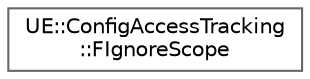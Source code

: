 digraph "Graphical Class Hierarchy"
{
 // INTERACTIVE_SVG=YES
 // LATEX_PDF_SIZE
  bgcolor="transparent";
  edge [fontname=Helvetica,fontsize=10,labelfontname=Helvetica,labelfontsize=10];
  node [fontname=Helvetica,fontsize=10,shape=box,height=0.2,width=0.4];
  rankdir="LR";
  Node0 [id="Node000000",label="UE::ConfigAccessTracking\l::FIgnoreScope",height=0.2,width=0.4,color="grey40", fillcolor="white", style="filled",URL="$dc/d6f/structUE_1_1ConfigAccessTracking_1_1FIgnoreScope.html",tooltip="Disables recording of ConfigValues read on the current thread while in scope."];
}
